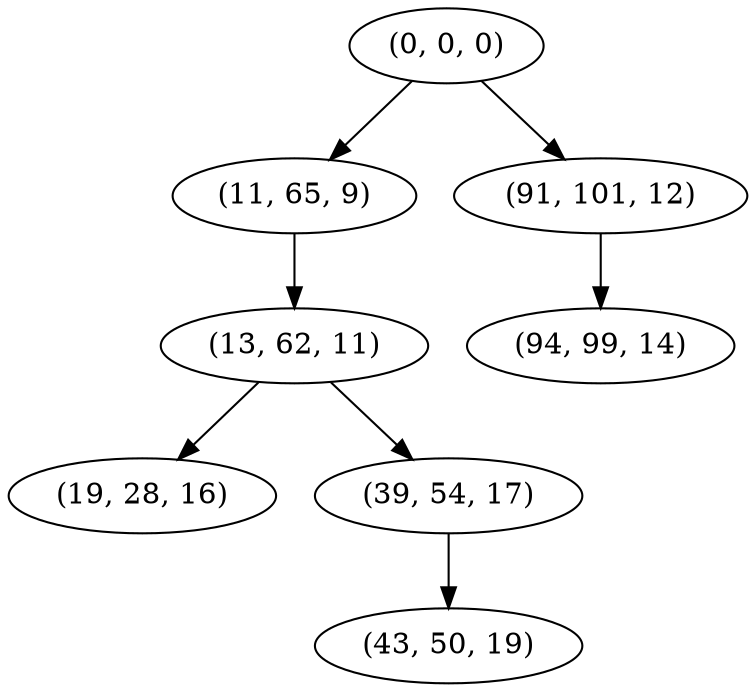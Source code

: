 digraph tree {
    "(0, 0, 0)";
    "(11, 65, 9)";
    "(13, 62, 11)";
    "(19, 28, 16)";
    "(39, 54, 17)";
    "(43, 50, 19)";
    "(91, 101, 12)";
    "(94, 99, 14)";
    "(0, 0, 0)" -> "(11, 65, 9)";
    "(0, 0, 0)" -> "(91, 101, 12)";
    "(11, 65, 9)" -> "(13, 62, 11)";
    "(13, 62, 11)" -> "(19, 28, 16)";
    "(13, 62, 11)" -> "(39, 54, 17)";
    "(39, 54, 17)" -> "(43, 50, 19)";
    "(91, 101, 12)" -> "(94, 99, 14)";
}
